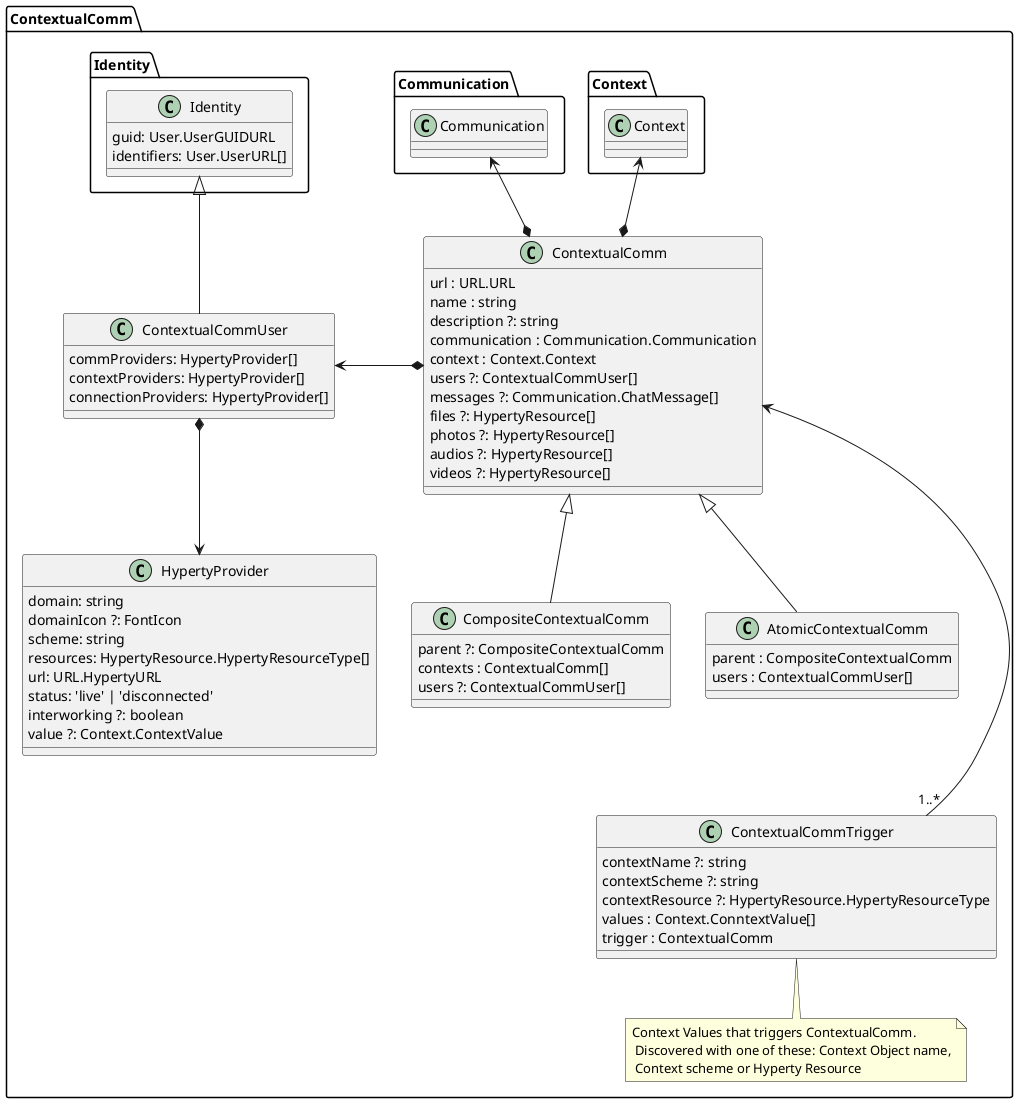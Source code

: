 @startuml "contextual-communication-design.png"

Package ContextualComm {

	class ContextualComm {
	url : URL.URL
	name : string
	description ?: string
	communication : Communication.Communication
	context : Context.Context
	users ?: ContextualCommUser[]
	messages ?: Communication.ChatMessage[]
	files ?: HypertyResource[]
	photos ?: HypertyResource[]
	audios ?: HypertyResource[]
	videos ?: HypertyResource[]
	}

	class ContextualCommTrigger {
	contextName ?: string
	contextScheme ?: string
	contextResource ?: HypertyResource.HypertyResourceType
	values : Context.ConntextValue[]
	trigger : ContextualComm
	}

	note bottom : Context Values that triggers ContextualComm.\n Discovered with one of these: Context Object name,\n Context scheme or Hyperty Resource

	class CompositeContextualComm {
	}

	class AtomicContextualComm {
	parent : CompositeContextualComm
	users : ContextualCommUser[]
	}

	class CompositeContextualComm {
	parent ?: CompositeContextualComm
	contexts : ContextualComm[]
	users ?: ContextualCommUser[]
	}

	class ContextualCommUser {
	commProviders: HypertyProvider[]
	contextProviders: HypertyProvider[]
	connectionProviders: HypertyProvider[]
	}

	class HypertyProvider {
	domain: string
	domainIcon ?: FontIcon
	scheme: string
	resources: HypertyResource.HypertyResourceType[]
	url: URL.HypertyURL
	status: 'live' | 'disconnected'
	interworking ?: boolean
	value ?: Context.ContextValue
	}

	class Identity.Identity {
	 guid: User.UserGUIDURL
	 identifiers: User.UserURL[]
	}


	ContextualComm *-left-> ContextualCommUser

	ContextualComm *-up-> Context.Context

	ContextualComm *-up-> Communication.Communication

	ContextualCommUser -up-|> Identity.Identity

	ContextualCommUser *-down-> HypertyProvider

	CompositeContextualComm -up-|> ContextualComm

	AtomicContextualComm -up-|> ContextualComm

	ContextualComm <---"1..*" ContextualCommTrigger
}

@enduml
